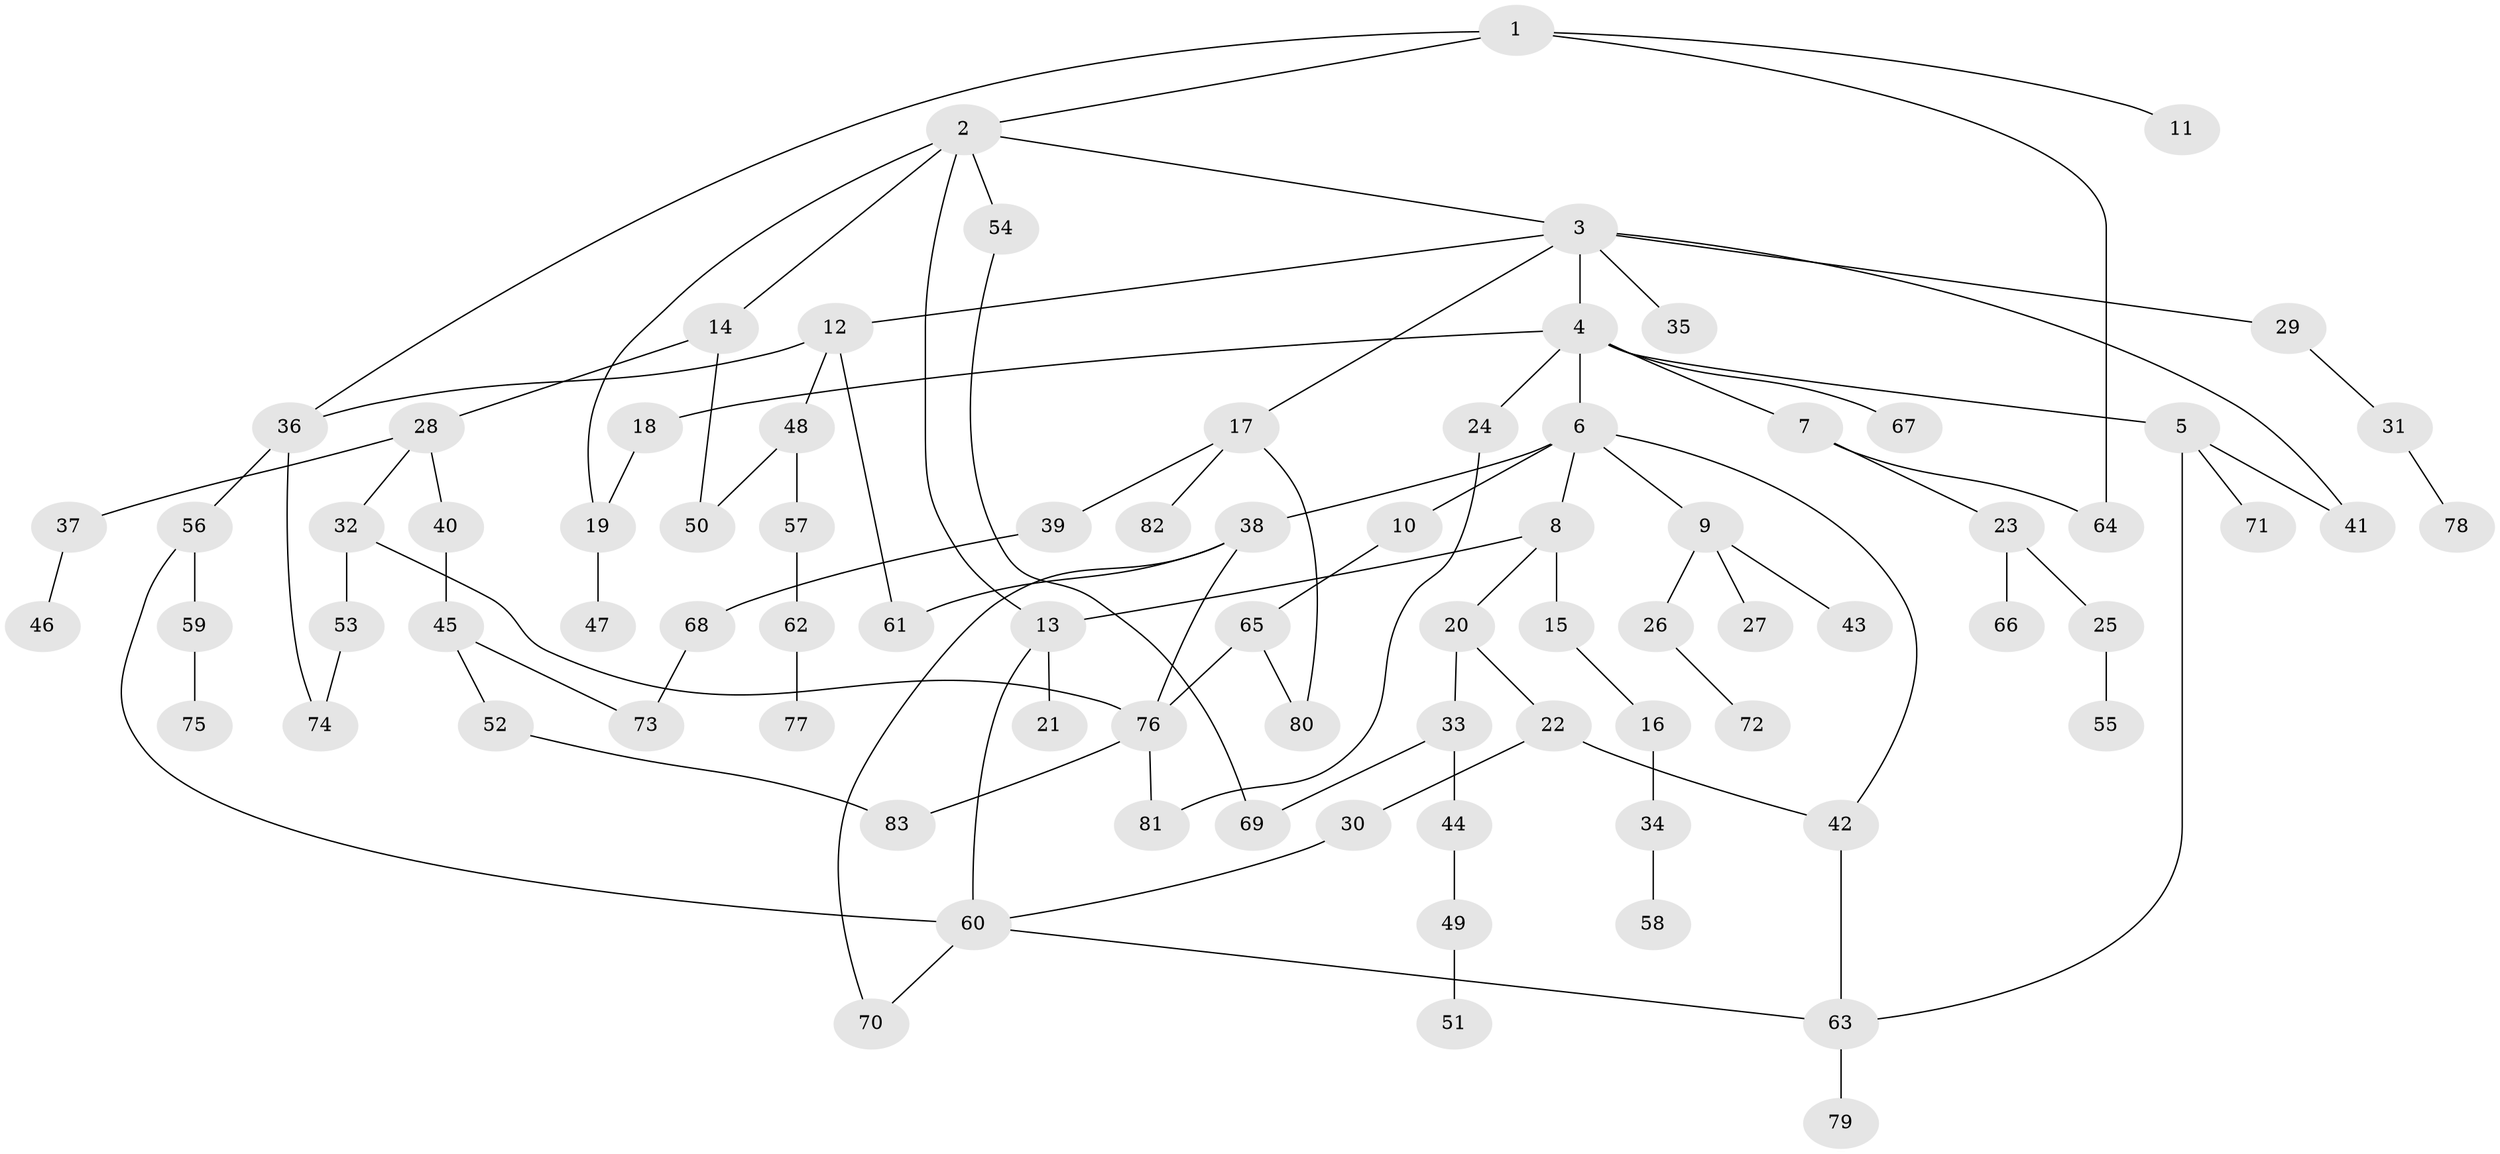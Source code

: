 // original degree distribution, {4: 0.1016949152542373, 7: 0.01694915254237288, 8: 0.01694915254237288, 5: 0.06779661016949153, 3: 0.15254237288135594, 2: 0.2542372881355932, 1: 0.3898305084745763}
// Generated by graph-tools (version 1.1) at 2025/48/03/04/25 22:48:42]
// undirected, 83 vertices, 103 edges
graph export_dot {
  node [color=gray90,style=filled];
  1;
  2;
  3;
  4;
  5;
  6;
  7;
  8;
  9;
  10;
  11;
  12;
  13;
  14;
  15;
  16;
  17;
  18;
  19;
  20;
  21;
  22;
  23;
  24;
  25;
  26;
  27;
  28;
  29;
  30;
  31;
  32;
  33;
  34;
  35;
  36;
  37;
  38;
  39;
  40;
  41;
  42;
  43;
  44;
  45;
  46;
  47;
  48;
  49;
  50;
  51;
  52;
  53;
  54;
  55;
  56;
  57;
  58;
  59;
  60;
  61;
  62;
  63;
  64;
  65;
  66;
  67;
  68;
  69;
  70;
  71;
  72;
  73;
  74;
  75;
  76;
  77;
  78;
  79;
  80;
  81;
  82;
  83;
  1 -- 2 [weight=1.0];
  1 -- 11 [weight=1.0];
  1 -- 36 [weight=1.0];
  1 -- 64 [weight=1.0];
  2 -- 3 [weight=1.0];
  2 -- 13 [weight=1.0];
  2 -- 14 [weight=1.0];
  2 -- 19 [weight=1.0];
  2 -- 54 [weight=1.0];
  3 -- 4 [weight=1.0];
  3 -- 12 [weight=1.0];
  3 -- 17 [weight=1.0];
  3 -- 29 [weight=1.0];
  3 -- 35 [weight=1.0];
  3 -- 41 [weight=1.0];
  4 -- 5 [weight=1.0];
  4 -- 6 [weight=1.0];
  4 -- 7 [weight=1.0];
  4 -- 18 [weight=1.0];
  4 -- 24 [weight=1.0];
  4 -- 67 [weight=1.0];
  5 -- 41 [weight=1.0];
  5 -- 63 [weight=1.0];
  5 -- 71 [weight=1.0];
  6 -- 8 [weight=1.0];
  6 -- 9 [weight=1.0];
  6 -- 10 [weight=1.0];
  6 -- 38 [weight=1.0];
  6 -- 42 [weight=1.0];
  7 -- 23 [weight=1.0];
  7 -- 64 [weight=1.0];
  8 -- 13 [weight=1.0];
  8 -- 15 [weight=2.0];
  8 -- 20 [weight=1.0];
  9 -- 26 [weight=1.0];
  9 -- 27 [weight=1.0];
  9 -- 43 [weight=1.0];
  10 -- 65 [weight=1.0];
  12 -- 36 [weight=1.0];
  12 -- 48 [weight=1.0];
  12 -- 61 [weight=1.0];
  13 -- 21 [weight=1.0];
  13 -- 60 [weight=1.0];
  14 -- 28 [weight=1.0];
  14 -- 50 [weight=1.0];
  15 -- 16 [weight=1.0];
  16 -- 34 [weight=1.0];
  17 -- 39 [weight=1.0];
  17 -- 80 [weight=1.0];
  17 -- 82 [weight=1.0];
  18 -- 19 [weight=1.0];
  19 -- 47 [weight=1.0];
  20 -- 22 [weight=1.0];
  20 -- 33 [weight=1.0];
  22 -- 30 [weight=1.0];
  22 -- 42 [weight=1.0];
  23 -- 25 [weight=1.0];
  23 -- 66 [weight=1.0];
  24 -- 81 [weight=1.0];
  25 -- 55 [weight=1.0];
  26 -- 72 [weight=1.0];
  28 -- 32 [weight=1.0];
  28 -- 37 [weight=1.0];
  28 -- 40 [weight=1.0];
  29 -- 31 [weight=1.0];
  30 -- 60 [weight=1.0];
  31 -- 78 [weight=1.0];
  32 -- 53 [weight=1.0];
  32 -- 76 [weight=1.0];
  33 -- 44 [weight=1.0];
  33 -- 69 [weight=1.0];
  34 -- 58 [weight=1.0];
  36 -- 56 [weight=1.0];
  36 -- 74 [weight=1.0];
  37 -- 46 [weight=1.0];
  38 -- 61 [weight=1.0];
  38 -- 70 [weight=1.0];
  38 -- 76 [weight=1.0];
  39 -- 68 [weight=1.0];
  40 -- 45 [weight=1.0];
  42 -- 63 [weight=1.0];
  44 -- 49 [weight=1.0];
  45 -- 52 [weight=1.0];
  45 -- 73 [weight=1.0];
  48 -- 50 [weight=1.0];
  48 -- 57 [weight=1.0];
  49 -- 51 [weight=1.0];
  52 -- 83 [weight=1.0];
  53 -- 74 [weight=1.0];
  54 -- 69 [weight=1.0];
  56 -- 59 [weight=1.0];
  56 -- 60 [weight=1.0];
  57 -- 62 [weight=1.0];
  59 -- 75 [weight=1.0];
  60 -- 63 [weight=1.0];
  60 -- 70 [weight=1.0];
  62 -- 77 [weight=1.0];
  63 -- 79 [weight=1.0];
  65 -- 76 [weight=1.0];
  65 -- 80 [weight=1.0];
  68 -- 73 [weight=1.0];
  76 -- 81 [weight=1.0];
  76 -- 83 [weight=1.0];
}

